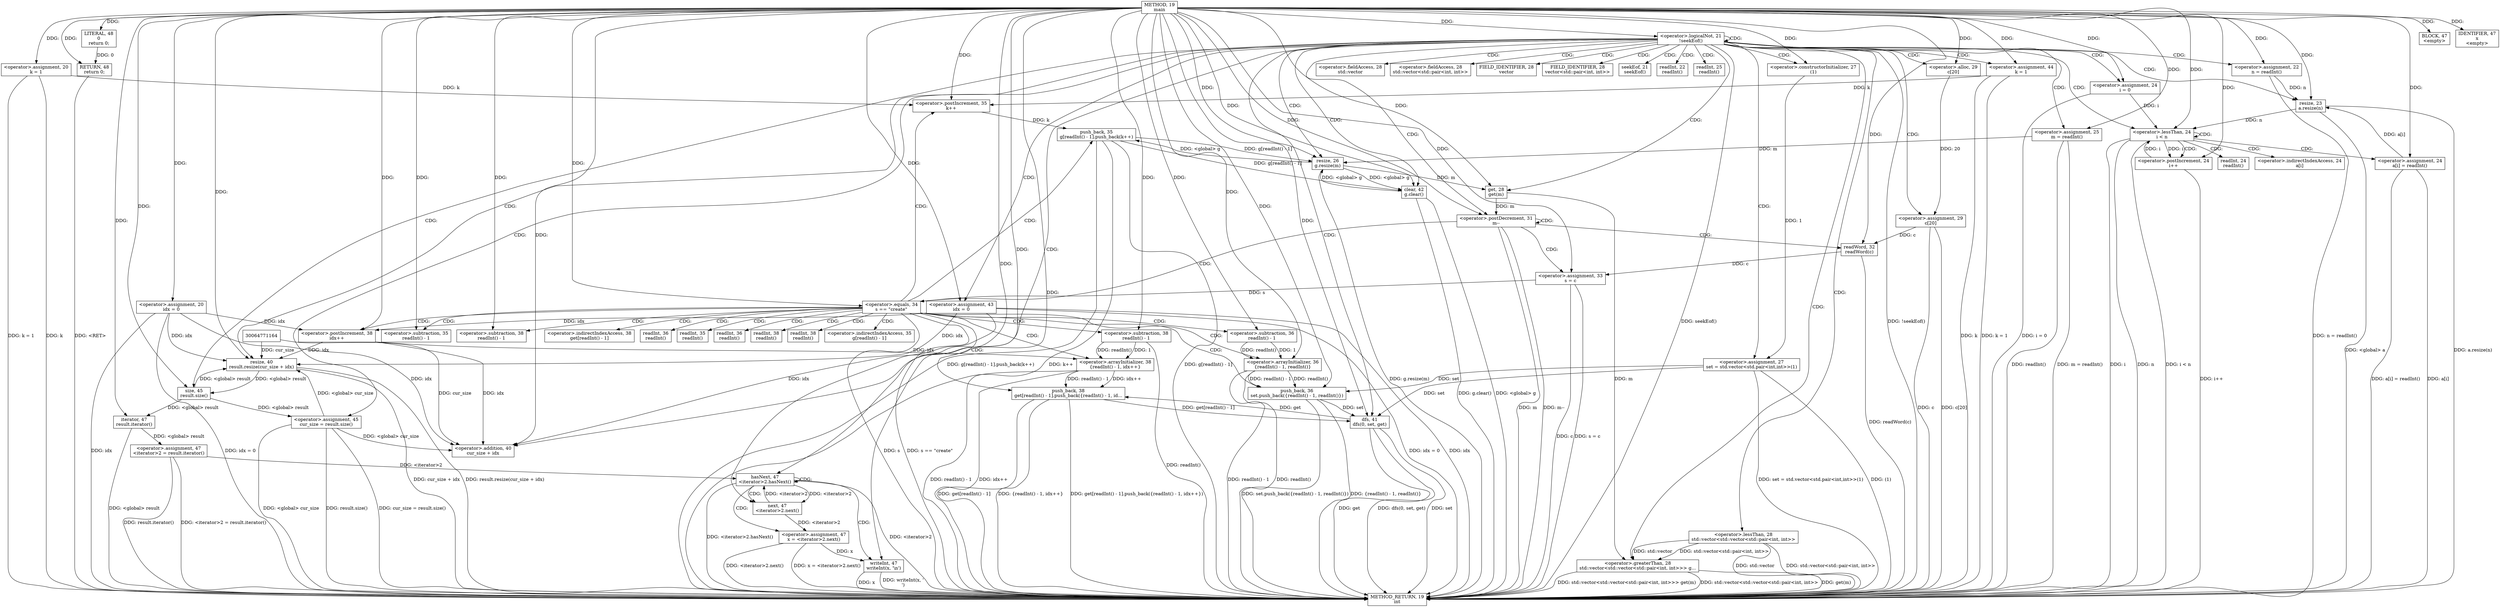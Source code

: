 digraph "main" {  
node [shape="rect"];  
"111669149698" [label = <METHOD, 19<BR/>main> ]
"128849018881" [label = <METHOD_RETURN, 19<BR/>int> ]
"30064771103" [label = <&lt;operator&gt;.assignment, 20<BR/>idx = 0> ]
"30064771104" [label = <&lt;operator&gt;.assignment, 20<BR/>k = 1> ]
"25769803782" [label = <BLOCK, 47<BR/>&lt;empty&gt;> ]
"146028888064" [label = <RETURN, 48<BR/>return 0;> ]
"30064771105" [label = <&lt;operator&gt;.logicalNot, 21<BR/>!seekEof()> ]
"30064771158" [label = <&lt;operator&gt;.assignment, 47<BR/>&lt;iterator&gt;2 = result.iterator()> ]
"68719476809" [label = <IDENTIFIER, 47<BR/>x<BR/>&lt;empty&gt;> ]
"90194313230" [label = <LITERAL, 48<BR/>0<BR/>return 0;> ]
"30064771107" [label = <&lt;operator&gt;.assignment, 22<BR/>n = readInt()> ]
"30064771109" [label = <resize, 23<BR/>a.resize(n)> ]
"30064771116" [label = <&lt;operator&gt;.assignment, 25<BR/>m = readInt()> ]
"30064771118" [label = <resize, 26<BR/>g.resize(m)> ]
"30064771119" [label = <&lt;operator&gt;.assignment, 27<BR/>set = std.vector&lt;std.pair&lt;int,int&gt;&gt;(1)> ]
"30064771121" [label = <&lt;operator&gt;.greaterThan, 28<BR/>std::vector&lt;std::vector&lt;std::pair&lt;int, int&gt;&gt;&gt; g...> ]
"30064771126" [label = <&lt;operator&gt;.assignment, 29<BR/>c[20]> ]
"30064771150" [label = <resize, 40<BR/>result.resize(cur_size + idx)> ]
"30064771152" [label = <dfs, 41<BR/>dfs(0, set, get)> ]
"30064771153" [label = <clear, 42<BR/>g.clear()> ]
"30064771154" [label = <&lt;operator&gt;.assignment, 43<BR/>idx = 0> ]
"30064771155" [label = <&lt;operator&gt;.assignment, 44<BR/>k = 1> ]
"30064771156" [label = <&lt;operator&gt;.assignment, 45<BR/>cur_size = result.size()> ]
"30064771160" [label = <hasNext, 47<BR/>&lt;iterator&gt;2.hasNext()> ]
"30064771110" [label = <&lt;operator&gt;.assignment, 24<BR/>i = 0> ]
"30064771111" [label = <&lt;operator&gt;.lessThan, 24<BR/>i &lt; n> ]
"30064771112" [label = <&lt;operator&gt;.postIncrement, 24<BR/>i++> ]
"30064771113" [label = <&lt;operator&gt;.assignment, 24<BR/>a[i] = readInt()> ]
"30064771128" [label = <&lt;operator&gt;.postDecrement, 31<BR/>m--> ]
"30064771159" [label = <iterator, 47<BR/>result.iterator()> ]
"30064771161" [label = <&lt;operator&gt;.assignment, 47<BR/>x = &lt;iterator&gt;2.next()> ]
"30064771163" [label = <writeInt, 47<BR/>writeInt(x, '\n')> ]
"30064771120" [label = <&lt;operator&gt;.constructorInitializer, 27<BR/>(1)> ]
"30064771122" [label = <&lt;operator&gt;.lessThan, 28<BR/>std::vector&lt;std::vector&lt;std::pair&lt;int, int&gt;&gt;> ]
"30064771125" [label = <get, 28<BR/>get(m)> ]
"30064771127" [label = <&lt;operator&gt;.alloc, 29<BR/>c[20]> ]
"30064771129" [label = <readWord, 32<BR/>readWord(c)> ]
"30064771130" [label = <&lt;operator&gt;.assignment, 33<BR/>s = c> ]
"30064771151" [label = <&lt;operator&gt;.addition, 40<BR/>cur_size + idx> ]
"30064771157" [label = <size, 45<BR/>result.size()> ]
"30064771131" [label = <&lt;operator&gt;.equals, 34<BR/>s == &quot;create&quot;> ]
"30064771162" [label = <next, 47<BR/>&lt;iterator&gt;2.next()> ]
"30064771132" [label = <push_back, 35<BR/>g[readInt() - 1].push_back(k++)> ]
"30064771137" [label = <push_back, 36<BR/>set.push_back({readInt() - 1, readInt()})> ]
"30064771142" [label = <push_back, 38<BR/>get[readInt() - 1].push_back({readInt() - 1, id...> ]
"30064771136" [label = <&lt;operator&gt;.postIncrement, 35<BR/>k++> ]
"30064771138" [label = <&lt;operator&gt;.arrayInitializer, 36<BR/>{readInt() - 1, readInt()}> ]
"30064771134" [label = <&lt;operator&gt;.subtraction, 35<BR/>readInt() - 1> ]
"30064771139" [label = <&lt;operator&gt;.subtraction, 36<BR/>readInt() - 1> ]
"30064771146" [label = <&lt;operator&gt;.arrayInitializer, 38<BR/>{readInt() - 1, idx++}> ]
"30064771144" [label = <&lt;operator&gt;.subtraction, 38<BR/>readInt() - 1> ]
"30064771147" [label = <&lt;operator&gt;.subtraction, 38<BR/>readInt() - 1> ]
"30064771149" [label = <&lt;operator&gt;.postIncrement, 38<BR/>idx++> ]
"30064771106" [label = <seekEof, 21<BR/>seekEof()> ]
"30064771108" [label = <readInt, 22<BR/>readInt()> ]
"30064771117" [label = <readInt, 25<BR/>readInt()> ]
"30064771114" [label = <&lt;operator&gt;.indirectIndexAccess, 24<BR/>a[i]> ]
"30064771115" [label = <readInt, 24<BR/>readInt()> ]
"30064771123" [label = <&lt;operator&gt;.fieldAccess, 28<BR/>std::vector> ]
"30064771124" [label = <&lt;operator&gt;.fieldAccess, 28<BR/>std::vector&lt;std::pair&lt;int, int&gt;&gt;> ]
"55834574854" [label = <FIELD_IDENTIFIER, 28<BR/>vector> ]
"55834574855" [label = <FIELD_IDENTIFIER, 28<BR/>vector&lt;std::pair&lt;int, int&gt;&gt;> ]
"30064771133" [label = <&lt;operator&gt;.indirectIndexAccess, 35<BR/>g[readInt() - 1]> ]
"30064771141" [label = <readInt, 36<BR/>readInt()> ]
"30064771143" [label = <&lt;operator&gt;.indirectIndexAccess, 38<BR/>get[readInt() - 1]> ]
"30064771135" [label = <readInt, 35<BR/>readInt()> ]
"30064771140" [label = <readInt, 36<BR/>readInt()> ]
"30064771145" [label = <readInt, 38<BR/>readInt()> ]
"30064771148" [label = <readInt, 38<BR/>readInt()> ]
  "146028888064" -> "128849018881"  [ label = "DDG: &lt;RET&gt;"] 
  "30064771103" -> "128849018881"  [ label = "DDG: idx"] 
  "30064771103" -> "128849018881"  [ label = "DDG: idx = 0"] 
  "30064771104" -> "128849018881"  [ label = "DDG: k"] 
  "30064771104" -> "128849018881"  [ label = "DDG: k = 1"] 
  "30064771105" -> "128849018881"  [ label = "DDG: seekEof()"] 
  "30064771105" -> "128849018881"  [ label = "DDG: !seekEof()"] 
  "30064771159" -> "128849018881"  [ label = "DDG: &lt;global&gt; result"] 
  "30064771158" -> "128849018881"  [ label = "DDG: result.iterator()"] 
  "30064771158" -> "128849018881"  [ label = "DDG: &lt;iterator&gt;2 = result.iterator()"] 
  "30064771160" -> "128849018881"  [ label = "DDG: &lt;iterator&gt;2"] 
  "30064771160" -> "128849018881"  [ label = "DDG: &lt;iterator&gt;2.hasNext()"] 
  "30064771161" -> "128849018881"  [ label = "DDG: &lt;iterator&gt;2.next()"] 
  "30064771161" -> "128849018881"  [ label = "DDG: x = &lt;iterator&gt;2.next()"] 
  "30064771163" -> "128849018881"  [ label = "DDG: x"] 
  "30064771163" -> "128849018881"  [ label = "DDG: writeInt(x, '\n')"] 
  "30064771107" -> "128849018881"  [ label = "DDG: n = readInt()"] 
  "30064771109" -> "128849018881"  [ label = "DDG: &lt;global&gt; a"] 
  "30064771109" -> "128849018881"  [ label = "DDG: a.resize(n)"] 
  "30064771110" -> "128849018881"  [ label = "DDG: i = 0"] 
  "30064771111" -> "128849018881"  [ label = "DDG: i"] 
  "30064771111" -> "128849018881"  [ label = "DDG: n"] 
  "30064771111" -> "128849018881"  [ label = "DDG: i &lt; n"] 
  "30064771116" -> "128849018881"  [ label = "DDG: readInt()"] 
  "30064771116" -> "128849018881"  [ label = "DDG: m = readInt()"] 
  "30064771118" -> "128849018881"  [ label = "DDG: g.resize(m)"] 
  "30064771119" -> "128849018881"  [ label = "DDG: (1)"] 
  "30064771119" -> "128849018881"  [ label = "DDG: set = std.vector&lt;std.pair&lt;int,int&gt;&gt;(1)"] 
  "30064771122" -> "128849018881"  [ label = "DDG: std::vector"] 
  "30064771122" -> "128849018881"  [ label = "DDG: std::vector&lt;std::pair&lt;int, int&gt;&gt;"] 
  "30064771121" -> "128849018881"  [ label = "DDG: std::vector&lt;std::vector&lt;std::pair&lt;int, int&gt;&gt;"] 
  "30064771121" -> "128849018881"  [ label = "DDG: get(m)"] 
  "30064771121" -> "128849018881"  [ label = "DDG: std::vector&lt;std::vector&lt;std::pair&lt;int, int&gt;&gt;&gt; get(m)"] 
  "30064771126" -> "128849018881"  [ label = "DDG: c"] 
  "30064771126" -> "128849018881"  [ label = "DDG: c[20]"] 
  "30064771128" -> "128849018881"  [ label = "DDG: m"] 
  "30064771128" -> "128849018881"  [ label = "DDG: m--"] 
  "30064771150" -> "128849018881"  [ label = "DDG: cur_size + idx"] 
  "30064771150" -> "128849018881"  [ label = "DDG: result.resize(cur_size + idx)"] 
  "30064771152" -> "128849018881"  [ label = "DDG: set"] 
  "30064771152" -> "128849018881"  [ label = "DDG: get"] 
  "30064771152" -> "128849018881"  [ label = "DDG: dfs(0, set, get)"] 
  "30064771153" -> "128849018881"  [ label = "DDG: &lt;global&gt; g"] 
  "30064771153" -> "128849018881"  [ label = "DDG: g.clear()"] 
  "30064771154" -> "128849018881"  [ label = "DDG: idx"] 
  "30064771154" -> "128849018881"  [ label = "DDG: idx = 0"] 
  "30064771155" -> "128849018881"  [ label = "DDG: k"] 
  "30064771155" -> "128849018881"  [ label = "DDG: k = 1"] 
  "30064771156" -> "128849018881"  [ label = "DDG: &lt;global&gt; cur_size"] 
  "30064771156" -> "128849018881"  [ label = "DDG: result.size()"] 
  "30064771156" -> "128849018881"  [ label = "DDG: cur_size = result.size()"] 
  "30064771129" -> "128849018881"  [ label = "DDG: readWord(c)"] 
  "30064771130" -> "128849018881"  [ label = "DDG: c"] 
  "30064771130" -> "128849018881"  [ label = "DDG: s = c"] 
  "30064771131" -> "128849018881"  [ label = "DDG: s"] 
  "30064771131" -> "128849018881"  [ label = "DDG: s == &quot;create&quot;"] 
  "30064771142" -> "128849018881"  [ label = "DDG: get[readInt() - 1]"] 
  "30064771147" -> "128849018881"  [ label = "DDG: readInt()"] 
  "30064771146" -> "128849018881"  [ label = "DDG: readInt() - 1"] 
  "30064771146" -> "128849018881"  [ label = "DDG: idx++"] 
  "30064771142" -> "128849018881"  [ label = "DDG: {readInt() - 1, idx++}"] 
  "30064771142" -> "128849018881"  [ label = "DDG: get[readInt() - 1].push_back({readInt() - 1, idx++})"] 
  "30064771132" -> "128849018881"  [ label = "DDG: g[readInt() - 1]"] 
  "30064771132" -> "128849018881"  [ label = "DDG: k++"] 
  "30064771132" -> "128849018881"  [ label = "DDG: g[readInt() - 1].push_back(k++)"] 
  "30064771138" -> "128849018881"  [ label = "DDG: readInt() - 1"] 
  "30064771138" -> "128849018881"  [ label = "DDG: readInt()"] 
  "30064771137" -> "128849018881"  [ label = "DDG: {readInt() - 1, readInt()}"] 
  "30064771137" -> "128849018881"  [ label = "DDG: set.push_back({readInt() - 1, readInt()})"] 
  "30064771113" -> "128849018881"  [ label = "DDG: a[i]"] 
  "30064771113" -> "128849018881"  [ label = "DDG: a[i] = readInt()"] 
  "30064771112" -> "128849018881"  [ label = "DDG: i++"] 
  "111669149698" -> "30064771103"  [ label = "DDG: "] 
  "111669149698" -> "30064771104"  [ label = "DDG: "] 
  "111669149698" -> "25769803782"  [ label = "DDG: "] 
  "90194313230" -> "146028888064"  [ label = "DDG: 0"] 
  "111669149698" -> "146028888064"  [ label = "DDG: "] 
  "30064771159" -> "30064771158"  [ label = "DDG: &lt;global&gt; result"] 
  "111669149698" -> "68719476809"  [ label = "DDG: "] 
  "111669149698" -> "90194313230"  [ label = "DDG: "] 
  "111669149698" -> "30064771105"  [ label = "DDG: "] 
  "111669149698" -> "30064771107"  [ label = "DDG: "] 
  "111669149698" -> "30064771116"  [ label = "DDG: "] 
  "30064771120" -> "30064771119"  [ label = "DDG: 1"] 
  "30064771127" -> "30064771126"  [ label = "DDG: 20"] 
  "111669149698" -> "30064771154"  [ label = "DDG: "] 
  "111669149698" -> "30064771155"  [ label = "DDG: "] 
  "30064771157" -> "30064771156"  [ label = "DDG: &lt;global&gt; result"] 
  "30064771113" -> "30064771109"  [ label = "DDG: a[i]"] 
  "111669149698" -> "30064771109"  [ label = "DDG: "] 
  "30064771107" -> "30064771109"  [ label = "DDG: n"] 
  "111669149698" -> "30064771110"  [ label = "DDG: "] 
  "111669149698" -> "30064771113"  [ label = "DDG: "] 
  "30064771153" -> "30064771118"  [ label = "DDG: &lt;global&gt; g"] 
  "30064771132" -> "30064771118"  [ label = "DDG: g[readInt() - 1]"] 
  "111669149698" -> "30064771118"  [ label = "DDG: "] 
  "30064771116" -> "30064771118"  [ label = "DDG: m"] 
  "30064771122" -> "30064771121"  [ label = "DDG: std::vector"] 
  "30064771122" -> "30064771121"  [ label = "DDG: std::vector&lt;std::pair&lt;int, int&gt;&gt;"] 
  "30064771125" -> "30064771121"  [ label = "DDG: m"] 
  "30064771157" -> "30064771150"  [ label = "DDG: &lt;global&gt; result"] 
  "111669149698" -> "30064771150"  [ label = "DDG: "] 
  "30064771164" -> "30064771150"  [ label = "DDG: cur_size"] 
  "30064771156" -> "30064771150"  [ label = "DDG: &lt;global&gt; cur_size"] 
  "30064771103" -> "30064771150"  [ label = "DDG: idx"] 
  "30064771154" -> "30064771150"  [ label = "DDG: idx"] 
  "30064771149" -> "30064771150"  [ label = "DDG: idx"] 
  "111669149698" -> "30064771152"  [ label = "DDG: "] 
  "30064771119" -> "30064771152"  [ label = "DDG: set"] 
  "30064771137" -> "30064771152"  [ label = "DDG: set"] 
  "30064771142" -> "30064771152"  [ label = "DDG: get[readInt() - 1]"] 
  "30064771118" -> "30064771153"  [ label = "DDG: &lt;global&gt; g"] 
  "30064771132" -> "30064771153"  [ label = "DDG: g[readInt() - 1]"] 
  "111669149698" -> "30064771153"  [ label = "DDG: "] 
  "30064771157" -> "30064771159"  [ label = "DDG: &lt;global&gt; result"] 
  "111669149698" -> "30064771159"  [ label = "DDG: "] 
  "30064771158" -> "30064771160"  [ label = "DDG: &lt;iterator&gt;2"] 
  "30064771162" -> "30064771160"  [ label = "DDG: &lt;iterator&gt;2"] 
  "111669149698" -> "30064771160"  [ label = "DDG: "] 
  "30064771162" -> "30064771161"  [ label = "DDG: &lt;iterator&gt;2"] 
  "30064771110" -> "30064771111"  [ label = "DDG: i"] 
  "30064771112" -> "30064771111"  [ label = "DDG: i"] 
  "111669149698" -> "30064771111"  [ label = "DDG: "] 
  "30064771109" -> "30064771111"  [ label = "DDG: n"] 
  "30064771111" -> "30064771112"  [ label = "DDG: i"] 
  "111669149698" -> "30064771112"  [ label = "DDG: "] 
  "111669149698" -> "30064771120"  [ label = "DDG: "] 
  "30064771118" -> "30064771125"  [ label = "DDG: m"] 
  "111669149698" -> "30064771125"  [ label = "DDG: "] 
  "111669149698" -> "30064771127"  [ label = "DDG: "] 
  "30064771125" -> "30064771128"  [ label = "DDG: m"] 
  "111669149698" -> "30064771128"  [ label = "DDG: "] 
  "30064771129" -> "30064771130"  [ label = "DDG: c"] 
  "111669149698" -> "30064771130"  [ label = "DDG: "] 
  "30064771164" -> "30064771151"  [ label = "DDG: cur_size"] 
  "30064771156" -> "30064771151"  [ label = "DDG: &lt;global&gt; cur_size"] 
  "111669149698" -> "30064771151"  [ label = "DDG: "] 
  "30064771103" -> "30064771151"  [ label = "DDG: idx"] 
  "30064771154" -> "30064771151"  [ label = "DDG: idx"] 
  "30064771149" -> "30064771151"  [ label = "DDG: idx"] 
  "30064771150" -> "30064771157"  [ label = "DDG: &lt;global&gt; result"] 
  "111669149698" -> "30064771157"  [ label = "DDG: "] 
  "30064771161" -> "30064771163"  [ label = "DDG: x"] 
  "111669149698" -> "30064771163"  [ label = "DDG: "] 
  "30064771126" -> "30064771129"  [ label = "DDG: c"] 
  "111669149698" -> "30064771129"  [ label = "DDG: "] 
  "30064771160" -> "30064771162"  [ label = "DDG: &lt;iterator&gt;2"] 
  "111669149698" -> "30064771162"  [ label = "DDG: "] 
  "30064771130" -> "30064771131"  [ label = "DDG: s"] 
  "111669149698" -> "30064771131"  [ label = "DDG: "] 
  "30064771118" -> "30064771132"  [ label = "DDG: &lt;global&gt; g"] 
  "30064771136" -> "30064771132"  [ label = "DDG: k"] 
  "30064771119" -> "30064771137"  [ label = "DDG: set"] 
  "111669149698" -> "30064771137"  [ label = "DDG: "] 
  "30064771138" -> "30064771137"  [ label = "DDG: readInt() - 1"] 
  "30064771138" -> "30064771137"  [ label = "DDG: readInt()"] 
  "30064771104" -> "30064771136"  [ label = "DDG: k"] 
  "30064771155" -> "30064771136"  [ label = "DDG: k"] 
  "111669149698" -> "30064771136"  [ label = "DDG: "] 
  "30064771139" -> "30064771138"  [ label = "DDG: readInt()"] 
  "30064771139" -> "30064771138"  [ label = "DDG: 1"] 
  "111669149698" -> "30064771138"  [ label = "DDG: "] 
  "30064771152" -> "30064771142"  [ label = "DDG: get"] 
  "30064771146" -> "30064771142"  [ label = "DDG: readInt() - 1"] 
  "30064771146" -> "30064771142"  [ label = "DDG: idx++"] 
  "111669149698" -> "30064771134"  [ label = "DDG: "] 
  "111669149698" -> "30064771139"  [ label = "DDG: "] 
  "30064771147" -> "30064771146"  [ label = "DDG: readInt()"] 
  "30064771147" -> "30064771146"  [ label = "DDG: 1"] 
  "30064771149" -> "30064771146"  [ label = "DDG: idx"] 
  "111669149698" -> "30064771144"  [ label = "DDG: "] 
  "111669149698" -> "30064771147"  [ label = "DDG: "] 
  "30064771103" -> "30064771149"  [ label = "DDG: idx"] 
  "30064771154" -> "30064771149"  [ label = "DDG: idx"] 
  "111669149698" -> "30064771149"  [ label = "DDG: "] 
  "30064771105" -> "55834574854"  [ label = "CDG: "] 
  "30064771105" -> "55834574855"  [ label = "CDG: "] 
  "30064771105" -> "30064771105"  [ label = "CDG: "] 
  "30064771105" -> "30064771126"  [ label = "CDG: "] 
  "30064771105" -> "30064771127"  [ label = "CDG: "] 
  "30064771105" -> "30064771128"  [ label = "CDG: "] 
  "30064771105" -> "30064771122"  [ label = "CDG: "] 
  "30064771105" -> "30064771123"  [ label = "CDG: "] 
  "30064771105" -> "30064771124"  [ label = "CDG: "] 
  "30064771105" -> "30064771125"  [ label = "CDG: "] 
  "30064771105" -> "30064771110"  [ label = "CDG: "] 
  "30064771105" -> "30064771111"  [ label = "CDG: "] 
  "30064771105" -> "30064771106"  [ label = "CDG: "] 
  "30064771105" -> "30064771107"  [ label = "CDG: "] 
  "30064771105" -> "30064771108"  [ label = "CDG: "] 
  "30064771105" -> "30064771109"  [ label = "CDG: "] 
  "30064771105" -> "30064771118"  [ label = "CDG: "] 
  "30064771105" -> "30064771119"  [ label = "CDG: "] 
  "30064771105" -> "30064771120"  [ label = "CDG: "] 
  "30064771105" -> "30064771121"  [ label = "CDG: "] 
  "30064771105" -> "30064771116"  [ label = "CDG: "] 
  "30064771105" -> "30064771117"  [ label = "CDG: "] 
  "30064771105" -> "30064771154"  [ label = "CDG: "] 
  "30064771105" -> "30064771155"  [ label = "CDG: "] 
  "30064771105" -> "30064771156"  [ label = "CDG: "] 
  "30064771105" -> "30064771157"  [ label = "CDG: "] 
  "30064771105" -> "30064771150"  [ label = "CDG: "] 
  "30064771105" -> "30064771151"  [ label = "CDG: "] 
  "30064771105" -> "30064771152"  [ label = "CDG: "] 
  "30064771105" -> "30064771153"  [ label = "CDG: "] 
  "30064771160" -> "30064771160"  [ label = "CDG: "] 
  "30064771160" -> "30064771161"  [ label = "CDG: "] 
  "30064771160" -> "30064771162"  [ label = "CDG: "] 
  "30064771160" -> "30064771163"  [ label = "CDG: "] 
  "30064771111" -> "30064771111"  [ label = "CDG: "] 
  "30064771111" -> "30064771112"  [ label = "CDG: "] 
  "30064771111" -> "30064771113"  [ label = "CDG: "] 
  "30064771111" -> "30064771114"  [ label = "CDG: "] 
  "30064771111" -> "30064771115"  [ label = "CDG: "] 
  "30064771128" -> "30064771128"  [ label = "CDG: "] 
  "30064771128" -> "30064771129"  [ label = "CDG: "] 
  "30064771128" -> "30064771130"  [ label = "CDG: "] 
  "30064771128" -> "30064771131"  [ label = "CDG: "] 
  "30064771131" -> "30064771134"  [ label = "CDG: "] 
  "30064771131" -> "30064771135"  [ label = "CDG: "] 
  "30064771131" -> "30064771136"  [ label = "CDG: "] 
  "30064771131" -> "30064771137"  [ label = "CDG: "] 
  "30064771131" -> "30064771132"  [ label = "CDG: "] 
  "30064771131" -> "30064771133"  [ label = "CDG: "] 
  "30064771131" -> "30064771142"  [ label = "CDG: "] 
  "30064771131" -> "30064771143"  [ label = "CDG: "] 
  "30064771131" -> "30064771144"  [ label = "CDG: "] 
  "30064771131" -> "30064771145"  [ label = "CDG: "] 
  "30064771131" -> "30064771138"  [ label = "CDG: "] 
  "30064771131" -> "30064771139"  [ label = "CDG: "] 
  "30064771131" -> "30064771140"  [ label = "CDG: "] 
  "30064771131" -> "30064771141"  [ label = "CDG: "] 
  "30064771131" -> "30064771146"  [ label = "CDG: "] 
  "30064771131" -> "30064771147"  [ label = "CDG: "] 
  "30064771131" -> "30064771148"  [ label = "CDG: "] 
  "30064771131" -> "30064771149"  [ label = "CDG: "] 
}
